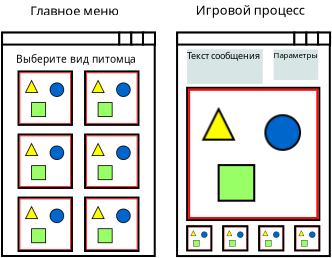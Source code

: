 <?xml version="1.0" encoding="UTF-8"?>
<dia:diagram xmlns:dia="http://www.lysator.liu.se/~alla/dia/">
  <dia:layer name="Фон" visible="true" active="true">
    <dia:object type="Standard - Box" version="0" id="O0">
      <dia:attribute name="obj_pos">
        <dia:point val="0.192,3.383"/>
      </dia:attribute>
      <dia:attribute name="obj_bb">
        <dia:rectangle val="0.142,3.333;7.878,14.595"/>
      </dia:attribute>
      <dia:attribute name="elem_corner">
        <dia:point val="0.192,3.383"/>
      </dia:attribute>
      <dia:attribute name="elem_width">
        <dia:real val="7.637"/>
      </dia:attribute>
      <dia:attribute name="elem_height">
        <dia:real val="11.162"/>
      </dia:attribute>
      <dia:attribute name="show_background">
        <dia:boolean val="true"/>
      </dia:attribute>
    </dia:object>
    <dia:group>
      <dia:object type="Standard - Box" version="0" id="O1">
        <dia:attribute name="obj_pos">
          <dia:point val="0.196,3.372"/>
        </dia:attribute>
        <dia:attribute name="obj_bb">
          <dia:rectangle val="0.146,3.322;6.111,4.024"/>
        </dia:attribute>
        <dia:attribute name="elem_corner">
          <dia:point val="0.196,3.372"/>
        </dia:attribute>
        <dia:attribute name="elem_width">
          <dia:real val="5.864"/>
        </dia:attribute>
        <dia:attribute name="elem_height">
          <dia:real val="0.602"/>
        </dia:attribute>
        <dia:attribute name="show_background">
          <dia:boolean val="true"/>
        </dia:attribute>
      </dia:object>
      <dia:object type="Standard - Box" version="0" id="O2">
        <dia:attribute name="obj_pos">
          <dia:point val="6.056,3.371"/>
        </dia:attribute>
        <dia:attribute name="obj_bb">
          <dia:rectangle val="6.006,3.321;6.708,4.024"/>
        </dia:attribute>
        <dia:attribute name="elem_corner">
          <dia:point val="6.056,3.371"/>
        </dia:attribute>
        <dia:attribute name="elem_width">
          <dia:real val="0.602"/>
        </dia:attribute>
        <dia:attribute name="elem_height">
          <dia:real val="0.603"/>
        </dia:attribute>
        <dia:attribute name="border_width">
          <dia:real val="0.1"/>
        </dia:attribute>
        <dia:attribute name="show_background">
          <dia:boolean val="true"/>
        </dia:attribute>
      </dia:object>
      <dia:object type="Standard - Box" version="0" id="O3">
        <dia:attribute name="obj_pos">
          <dia:point val="6.657,3.371"/>
        </dia:attribute>
        <dia:attribute name="obj_bb">
          <dia:rectangle val="6.607,3.321;7.309,4.024"/>
        </dia:attribute>
        <dia:attribute name="elem_corner">
          <dia:point val="6.657,3.371"/>
        </dia:attribute>
        <dia:attribute name="elem_width">
          <dia:real val="0.602"/>
        </dia:attribute>
        <dia:attribute name="elem_height">
          <dia:real val="0.603"/>
        </dia:attribute>
        <dia:attribute name="border_width">
          <dia:real val="0.1"/>
        </dia:attribute>
        <dia:attribute name="show_background">
          <dia:boolean val="true"/>
        </dia:attribute>
      </dia:object>
      <dia:object type="Standard - Box" version="0" id="O4">
        <dia:attribute name="obj_pos">
          <dia:point val="7.24,3.371"/>
        </dia:attribute>
        <dia:attribute name="obj_bb">
          <dia:rectangle val="7.19,3.321;7.892,4.024"/>
        </dia:attribute>
        <dia:attribute name="elem_corner">
          <dia:point val="7.24,3.371"/>
        </dia:attribute>
        <dia:attribute name="elem_width">
          <dia:real val="0.602"/>
        </dia:attribute>
        <dia:attribute name="elem_height">
          <dia:real val="0.603"/>
        </dia:attribute>
        <dia:attribute name="border_width">
          <dia:real val="0.1"/>
        </dia:attribute>
        <dia:attribute name="show_background">
          <dia:boolean val="true"/>
        </dia:attribute>
      </dia:object>
    </dia:group>
    <dia:object type="Standard - Text" version="1" id="O5">
      <dia:attribute name="obj_pos">
        <dia:point val="1.61,2.517"/>
      </dia:attribute>
      <dia:attribute name="obj_bb">
        <dia:rectangle val="1.61,1.922;6.423,2.667"/>
      </dia:attribute>
      <dia:attribute name="text">
        <dia:composite type="text">
          <dia:attribute name="string">
            <dia:string>#Главное меню#</dia:string>
          </dia:attribute>
          <dia:attribute name="font">
            <dia:font family="sans" style="0" name="Helvetica"/>
          </dia:attribute>
          <dia:attribute name="height">
            <dia:real val="0.8"/>
          </dia:attribute>
          <dia:attribute name="pos">
            <dia:point val="1.61,2.517"/>
          </dia:attribute>
          <dia:attribute name="color">
            <dia:color val="#000000"/>
          </dia:attribute>
          <dia:attribute name="alignment">
            <dia:enum val="0"/>
          </dia:attribute>
        </dia:composite>
      </dia:attribute>
      <dia:attribute name="valign">
        <dia:enum val="3"/>
      </dia:attribute>
    </dia:object>
    <dia:object type="Standard - Text" version="1" id="O6">
      <dia:attribute name="obj_pos">
        <dia:point val="4.01,8.964"/>
      </dia:attribute>
      <dia:attribute name="obj_bb">
        <dia:rectangle val="4.01,8.369;4.01,9.114"/>
      </dia:attribute>
      <dia:attribute name="text">
        <dia:composite type="text">
          <dia:attribute name="string">
            <dia:string>##</dia:string>
          </dia:attribute>
          <dia:attribute name="font">
            <dia:font family="sans" style="0" name="Helvetica"/>
          </dia:attribute>
          <dia:attribute name="height">
            <dia:real val="0.8"/>
          </dia:attribute>
          <dia:attribute name="pos">
            <dia:point val="4.01,8.964"/>
          </dia:attribute>
          <dia:attribute name="color">
            <dia:color val="#000000"/>
          </dia:attribute>
          <dia:attribute name="alignment">
            <dia:enum val="0"/>
          </dia:attribute>
        </dia:composite>
      </dia:attribute>
      <dia:attribute name="valign">
        <dia:enum val="3"/>
      </dia:attribute>
      <dia:connections>
        <dia:connection handle="0" to="O0" connection="8"/>
      </dia:connections>
    </dia:object>
    <dia:object type="Standard - Text" version="1" id="O7">
      <dia:attribute name="obj_pos">
        <dia:point val="0.896,4.879"/>
      </dia:attribute>
      <dia:attribute name="obj_bb">
        <dia:rectangle val="0.896,4.409;7.124,4.999"/>
      </dia:attribute>
      <dia:attribute name="text">
        <dia:composite type="text">
          <dia:attribute name="string">
            <dia:string>#Выберите вид питомца#</dia:string>
          </dia:attribute>
          <dia:attribute name="font">
            <dia:font family="sans" style="0" name="Helvetica"/>
          </dia:attribute>
          <dia:attribute name="height">
            <dia:real val="0.635"/>
          </dia:attribute>
          <dia:attribute name="pos">
            <dia:point val="0.896,4.879"/>
          </dia:attribute>
          <dia:attribute name="color">
            <dia:color val="#000000"/>
          </dia:attribute>
          <dia:attribute name="alignment">
            <dia:enum val="0"/>
          </dia:attribute>
        </dia:composite>
      </dia:attribute>
      <dia:attribute name="valign">
        <dia:enum val="3"/>
      </dia:attribute>
    </dia:object>
    <dia:object type="Standard - Box" version="0" id="O8">
      <dia:attribute name="obj_pos">
        <dia:point val="8.945,3.383"/>
      </dia:attribute>
      <dia:attribute name="obj_bb">
        <dia:rectangle val="8.896,3.333;16.632,14.598"/>
      </dia:attribute>
      <dia:attribute name="elem_corner">
        <dia:point val="8.945,3.383"/>
      </dia:attribute>
      <dia:attribute name="elem_width">
        <dia:real val="7.637"/>
      </dia:attribute>
      <dia:attribute name="elem_height">
        <dia:real val="11.165"/>
      </dia:attribute>
      <dia:attribute name="show_background">
        <dia:boolean val="true"/>
      </dia:attribute>
    </dia:object>
    <dia:group>
      <dia:object type="Standard - Box" version="0" id="O9">
        <dia:attribute name="obj_pos">
          <dia:point val="8.95,3.372"/>
        </dia:attribute>
        <dia:attribute name="obj_bb">
          <dia:rectangle val="8.9,3.322;14.865,4.024"/>
        </dia:attribute>
        <dia:attribute name="elem_corner">
          <dia:point val="8.95,3.372"/>
        </dia:attribute>
        <dia:attribute name="elem_width">
          <dia:real val="5.864"/>
        </dia:attribute>
        <dia:attribute name="elem_height">
          <dia:real val="0.602"/>
        </dia:attribute>
        <dia:attribute name="show_background">
          <dia:boolean val="true"/>
        </dia:attribute>
      </dia:object>
      <dia:object type="Standard - Box" version="0" id="O10">
        <dia:attribute name="obj_pos">
          <dia:point val="14.809,3.371"/>
        </dia:attribute>
        <dia:attribute name="obj_bb">
          <dia:rectangle val="14.759,3.321;15.461,4.024"/>
        </dia:attribute>
        <dia:attribute name="elem_corner">
          <dia:point val="14.809,3.371"/>
        </dia:attribute>
        <dia:attribute name="elem_width">
          <dia:real val="0.602"/>
        </dia:attribute>
        <dia:attribute name="elem_height">
          <dia:real val="0.603"/>
        </dia:attribute>
        <dia:attribute name="border_width">
          <dia:real val="0.1"/>
        </dia:attribute>
        <dia:attribute name="show_background">
          <dia:boolean val="true"/>
        </dia:attribute>
      </dia:object>
      <dia:object type="Standard - Box" version="0" id="O11">
        <dia:attribute name="obj_pos">
          <dia:point val="15.411,3.371"/>
        </dia:attribute>
        <dia:attribute name="obj_bb">
          <dia:rectangle val="15.361,3.321;16.063,4.024"/>
        </dia:attribute>
        <dia:attribute name="elem_corner">
          <dia:point val="15.411,3.371"/>
        </dia:attribute>
        <dia:attribute name="elem_width">
          <dia:real val="0.602"/>
        </dia:attribute>
        <dia:attribute name="elem_height">
          <dia:real val="0.603"/>
        </dia:attribute>
        <dia:attribute name="border_width">
          <dia:real val="0.1"/>
        </dia:attribute>
        <dia:attribute name="show_background">
          <dia:boolean val="true"/>
        </dia:attribute>
      </dia:object>
      <dia:object type="Standard - Box" version="0" id="O12">
        <dia:attribute name="obj_pos">
          <dia:point val="15.994,3.371"/>
        </dia:attribute>
        <dia:attribute name="obj_bb">
          <dia:rectangle val="15.944,3.321;16.645,4.024"/>
        </dia:attribute>
        <dia:attribute name="elem_corner">
          <dia:point val="15.994,3.371"/>
        </dia:attribute>
        <dia:attribute name="elem_width">
          <dia:real val="0.602"/>
        </dia:attribute>
        <dia:attribute name="elem_height">
          <dia:real val="0.603"/>
        </dia:attribute>
        <dia:attribute name="border_width">
          <dia:real val="0.1"/>
        </dia:attribute>
        <dia:attribute name="show_background">
          <dia:boolean val="true"/>
        </dia:attribute>
      </dia:object>
    </dia:group>
    <dia:object type="Standard - Text" version="1" id="O13">
      <dia:attribute name="obj_pos">
        <dia:point val="9.882,2.48"/>
      </dia:attribute>
      <dia:attribute name="obj_bb">
        <dia:rectangle val="9.882,1.885;15.64,2.63"/>
      </dia:attribute>
      <dia:attribute name="text">
        <dia:composite type="text">
          <dia:attribute name="string">
            <dia:string>#Игровой процесс#</dia:string>
          </dia:attribute>
          <dia:attribute name="font">
            <dia:font family="sans" style="0" name="Helvetica"/>
          </dia:attribute>
          <dia:attribute name="height">
            <dia:real val="0.8"/>
          </dia:attribute>
          <dia:attribute name="pos">
            <dia:point val="9.882,2.48"/>
          </dia:attribute>
          <dia:attribute name="color">
            <dia:color val="#000000"/>
          </dia:attribute>
          <dia:attribute name="alignment">
            <dia:enum val="0"/>
          </dia:attribute>
        </dia:composite>
      </dia:attribute>
      <dia:attribute name="valign">
        <dia:enum val="3"/>
      </dia:attribute>
    </dia:object>
    <dia:object type="Standard - Image" version="0" id="O14">
      <dia:attribute name="obj_pos">
        <dia:point val="4.394,5.366"/>
      </dia:attribute>
      <dia:attribute name="obj_bb">
        <dia:rectangle val="4.344,5.316;7.015,7.988"/>
      </dia:attribute>
      <dia:attribute name="elem_corner">
        <dia:point val="4.394,5.366"/>
      </dia:attribute>
      <dia:attribute name="elem_width">
        <dia:real val="2.572"/>
      </dia:attribute>
      <dia:attribute name="elem_height">
        <dia:real val="2.572"/>
      </dia:attribute>
      <dia:attribute name="draw_border">
        <dia:boolean val="true"/>
      </dia:attribute>
      <dia:attribute name="keep_aspect">
        <dia:boolean val="true"/>
      </dia:attribute>
      <dia:attribute name="file">
        <dia:string>#C:\Users\Геннадий\Documents\_TOP\328\projects\2\_ref\data\images\dog.png#</dia:string>
      </dia:attribute>
    </dia:object>
    <dia:object type="Standard - Image" version="0" id="O15">
      <dia:attribute name="obj_pos">
        <dia:point val="4.394,8.52"/>
      </dia:attribute>
      <dia:attribute name="obj_bb">
        <dia:rectangle val="4.344,8.47;7.015,11.142"/>
      </dia:attribute>
      <dia:attribute name="elem_corner">
        <dia:point val="4.394,8.52"/>
      </dia:attribute>
      <dia:attribute name="elem_width">
        <dia:real val="2.572"/>
      </dia:attribute>
      <dia:attribute name="elem_height">
        <dia:real val="2.572"/>
      </dia:attribute>
      <dia:attribute name="draw_border">
        <dia:boolean val="true"/>
      </dia:attribute>
      <dia:attribute name="keep_aspect">
        <dia:boolean val="true"/>
      </dia:attribute>
      <dia:attribute name="file">
        <dia:string>#C:\Users\Геннадий\Documents\_TOP\328\projects\2\_ref\data\images\no_action.png#</dia:string>
      </dia:attribute>
    </dia:object>
    <dia:object type="Standard - Image" version="0" id="O16">
      <dia:attribute name="obj_pos">
        <dia:point val="4.394,11.673"/>
      </dia:attribute>
      <dia:attribute name="obj_bb">
        <dia:rectangle val="4.344,11.623;7.015,14.295"/>
      </dia:attribute>
      <dia:attribute name="elem_corner">
        <dia:point val="4.394,11.673"/>
      </dia:attribute>
      <dia:attribute name="elem_width">
        <dia:real val="2.572"/>
      </dia:attribute>
      <dia:attribute name="elem_height">
        <dia:real val="2.572"/>
      </dia:attribute>
      <dia:attribute name="draw_border">
        <dia:boolean val="true"/>
      </dia:attribute>
      <dia:attribute name="keep_aspect">
        <dia:boolean val="true"/>
      </dia:attribute>
      <dia:attribute name="file">
        <dia:string>#C:\Users\Геннадий\Documents\_TOP\328\projects\2\_ref\data\images\no_action.png#</dia:string>
      </dia:attribute>
    </dia:object>
    <dia:object type="Standard - Image" version="0" id="O17">
      <dia:attribute name="obj_pos">
        <dia:point val="1.068,5.366"/>
      </dia:attribute>
      <dia:attribute name="obj_bb">
        <dia:rectangle val="1.018,5.316;3.69,7.988"/>
      </dia:attribute>
      <dia:attribute name="elem_corner">
        <dia:point val="1.068,5.366"/>
      </dia:attribute>
      <dia:attribute name="elem_width">
        <dia:real val="2.572"/>
      </dia:attribute>
      <dia:attribute name="elem_height">
        <dia:real val="2.572"/>
      </dia:attribute>
      <dia:attribute name="draw_border">
        <dia:boolean val="true"/>
      </dia:attribute>
      <dia:attribute name="keep_aspect">
        <dia:boolean val="true"/>
      </dia:attribute>
      <dia:attribute name="file">
        <dia:string>#C:\Users\Геннадий\Documents\_TOP\328\projects\2\_ref\data\images\cat.png#</dia:string>
      </dia:attribute>
    </dia:object>
    <dia:object type="Standard - Image" version="0" id="O18">
      <dia:attribute name="obj_pos">
        <dia:point val="1.068,8.52"/>
      </dia:attribute>
      <dia:attribute name="obj_bb">
        <dia:rectangle val="1.018,8.47;3.69,11.142"/>
      </dia:attribute>
      <dia:attribute name="elem_corner">
        <dia:point val="1.068,8.52"/>
      </dia:attribute>
      <dia:attribute name="elem_width">
        <dia:real val="2.572"/>
      </dia:attribute>
      <dia:attribute name="elem_height">
        <dia:real val="2.572"/>
      </dia:attribute>
      <dia:attribute name="draw_border">
        <dia:boolean val="true"/>
      </dia:attribute>
      <dia:attribute name="keep_aspect">
        <dia:boolean val="true"/>
      </dia:attribute>
      <dia:attribute name="file">
        <dia:string>#C:\Users\Геннадий\Documents\_TOP\328\projects\2\_ref\data\images\mouse.png#</dia:string>
      </dia:attribute>
    </dia:object>
    <dia:object type="Standard - Image" version="0" id="O19">
      <dia:attribute name="obj_pos">
        <dia:point val="1.068,11.673"/>
      </dia:attribute>
      <dia:attribute name="obj_bb">
        <dia:rectangle val="1.018,11.623;3.69,14.295"/>
      </dia:attribute>
      <dia:attribute name="elem_corner">
        <dia:point val="1.068,11.673"/>
      </dia:attribute>
      <dia:attribute name="elem_width">
        <dia:real val="2.572"/>
      </dia:attribute>
      <dia:attribute name="elem_height">
        <dia:real val="2.572"/>
      </dia:attribute>
      <dia:attribute name="draw_border">
        <dia:boolean val="true"/>
      </dia:attribute>
      <dia:attribute name="keep_aspect">
        <dia:boolean val="true"/>
      </dia:attribute>
      <dia:attribute name="file">
        <dia:string>#C:\Users\Геннадий\Documents\_TOP\328\projects\2\_ref\data\images\no_action.png#</dia:string>
      </dia:attribute>
    </dia:object>
    <dia:object type="Standard - Image" version="0" id="O20">
      <dia:attribute name="obj_pos">
        <dia:point val="9.497,6.184"/>
      </dia:attribute>
      <dia:attribute name="obj_bb">
        <dia:rectangle val="9.447,6.134;16.06,12.747"/>
      </dia:attribute>
      <dia:attribute name="elem_corner">
        <dia:point val="9.497,6.184"/>
      </dia:attribute>
      <dia:attribute name="elem_width">
        <dia:real val="6.512"/>
      </dia:attribute>
      <dia:attribute name="elem_height">
        <dia:real val="6.512"/>
      </dia:attribute>
      <dia:attribute name="draw_border">
        <dia:boolean val="true"/>
      </dia:attribute>
      <dia:attribute name="keep_aspect">
        <dia:boolean val="true"/>
      </dia:attribute>
      <dia:attribute name="file">
        <dia:string>#C:\Users\Геннадий\Documents\_TOP\328\projects\2\_ref\data\images\cat.png#</dia:string>
      </dia:attribute>
    </dia:object>
    <dia:object type="Standard - Text" version="1" id="O21">
      <dia:attribute name="obj_pos">
        <dia:point val="9.447,4.691"/>
      </dia:attribute>
      <dia:attribute name="obj_bb">
        <dia:rectangle val="9.447,4.271;13.577,5.927"/>
      </dia:attribute>
      <dia:attribute name="text">
        <dia:composite type="text">
          <dia:attribute name="string">
            <dia:string>#Текст сообщения

#</dia:string>
          </dia:attribute>
          <dia:attribute name="font">
            <dia:font family="sans" style="0" name="Helvetica"/>
          </dia:attribute>
          <dia:attribute name="height">
            <dia:real val="0.564"/>
          </dia:attribute>
          <dia:attribute name="pos">
            <dia:point val="9.447,4.691"/>
          </dia:attribute>
          <dia:attribute name="color">
            <dia:color val="#000000"/>
          </dia:attribute>
          <dia:attribute name="alignment">
            <dia:enum val="0"/>
          </dia:attribute>
        </dia:composite>
      </dia:attribute>
      <dia:attribute name="valign">
        <dia:enum val="3"/>
      </dia:attribute>
      <dia:attribute name="fill_color">
        <dia:color val="#d8e5e5"/>
      </dia:attribute>
      <dia:attribute name="show_background">
        <dia:boolean val="true"/>
      </dia:attribute>
    </dia:object>
    <dia:object type="Standard - Text" version="1" id="O22">
      <dia:attribute name="obj_pos">
        <dia:point val="13.771,4.638"/>
      </dia:attribute>
      <dia:attribute name="obj_bb">
        <dia:rectangle val="13.771,4.271;16.134,5.719"/>
      </dia:attribute>
      <dia:attribute name="text">
        <dia:composite type="text">
          <dia:attribute name="string">
            <dia:string>#Параметры

#</dia:string>
          </dia:attribute>
          <dia:attribute name="font">
            <dia:font family="sans" style="0" name="Helvetica"/>
          </dia:attribute>
          <dia:attribute name="height">
            <dia:real val="0.494"/>
          </dia:attribute>
          <dia:attribute name="pos">
            <dia:point val="13.771,4.638"/>
          </dia:attribute>
          <dia:attribute name="color">
            <dia:color val="#000000"/>
          </dia:attribute>
          <dia:attribute name="alignment">
            <dia:enum val="0"/>
          </dia:attribute>
        </dia:composite>
      </dia:attribute>
      <dia:attribute name="valign">
        <dia:enum val="3"/>
      </dia:attribute>
      <dia:attribute name="fill_color">
        <dia:color val="#d8e5e5"/>
      </dia:attribute>
      <dia:attribute name="show_background">
        <dia:boolean val="true"/>
      </dia:attribute>
    </dia:object>
    <dia:object type="Standard - Image" version="0" id="O23">
      <dia:attribute name="obj_pos">
        <dia:point val="9.497,13.104"/>
      </dia:attribute>
      <dia:attribute name="obj_bb">
        <dia:rectangle val="9.447,13.055;10.661,14.268"/>
      </dia:attribute>
      <dia:attribute name="elem_corner">
        <dia:point val="9.497,13.104"/>
      </dia:attribute>
      <dia:attribute name="elem_width">
        <dia:real val="1.114"/>
      </dia:attribute>
      <dia:attribute name="elem_height">
        <dia:real val="1.114"/>
      </dia:attribute>
      <dia:attribute name="draw_border">
        <dia:boolean val="true"/>
      </dia:attribute>
      <dia:attribute name="keep_aspect">
        <dia:boolean val="true"/>
      </dia:attribute>
      <dia:attribute name="file">
        <dia:string>#C:\Users\Геннадий\Documents\_TOP\328\projects\2\_ref\data\images\btn1.png#</dia:string>
      </dia:attribute>
    </dia:object>
    <dia:object type="Standard - Image" version="0" id="O24">
      <dia:attribute name="obj_pos">
        <dia:point val="11.297,13.104"/>
      </dia:attribute>
      <dia:attribute name="obj_bb">
        <dia:rectangle val="11.247,13.055;12.461,14.268"/>
      </dia:attribute>
      <dia:attribute name="elem_corner">
        <dia:point val="11.297,13.104"/>
      </dia:attribute>
      <dia:attribute name="elem_width">
        <dia:real val="1.114"/>
      </dia:attribute>
      <dia:attribute name="elem_height">
        <dia:real val="1.114"/>
      </dia:attribute>
      <dia:attribute name="draw_border">
        <dia:boolean val="true"/>
      </dia:attribute>
      <dia:attribute name="keep_aspect">
        <dia:boolean val="true"/>
      </dia:attribute>
      <dia:attribute name="file">
        <dia:string>#C:\Users\Геннадий\Documents\_TOP\328\projects\2\_ref\data\images\btn2.png#</dia:string>
      </dia:attribute>
    </dia:object>
    <dia:object type="Standard - Image" version="0" id="O25">
      <dia:attribute name="obj_pos">
        <dia:point val="13.096,13.104"/>
      </dia:attribute>
      <dia:attribute name="obj_bb">
        <dia:rectangle val="13.046,13.055;14.26,14.268"/>
      </dia:attribute>
      <dia:attribute name="elem_corner">
        <dia:point val="13.096,13.104"/>
      </dia:attribute>
      <dia:attribute name="elem_width">
        <dia:real val="1.114"/>
      </dia:attribute>
      <dia:attribute name="elem_height">
        <dia:real val="1.114"/>
      </dia:attribute>
      <dia:attribute name="draw_border">
        <dia:boolean val="true"/>
      </dia:attribute>
      <dia:attribute name="keep_aspect">
        <dia:boolean val="true"/>
      </dia:attribute>
      <dia:attribute name="file">
        <dia:string>#C:\Users\Геннадий\Documents\_TOP\328\projects\2\_ref\data\images\btn3.png#</dia:string>
      </dia:attribute>
    </dia:object>
    <dia:object type="Standard - Image" version="0" id="O26">
      <dia:attribute name="obj_pos">
        <dia:point val="14.896,13.104"/>
      </dia:attribute>
      <dia:attribute name="obj_bb">
        <dia:rectangle val="14.846,13.055;16.06,14.268"/>
      </dia:attribute>
      <dia:attribute name="elem_corner">
        <dia:point val="14.896,13.104"/>
      </dia:attribute>
      <dia:attribute name="elem_width">
        <dia:real val="1.114"/>
      </dia:attribute>
      <dia:attribute name="elem_height">
        <dia:real val="1.114"/>
      </dia:attribute>
      <dia:attribute name="draw_border">
        <dia:boolean val="true"/>
      </dia:attribute>
      <dia:attribute name="keep_aspect">
        <dia:boolean val="true"/>
      </dia:attribute>
      <dia:attribute name="file">
        <dia:string>#C:\Users\Геннадий\Documents\_TOP\328\projects\2\_ref\data\images\no_action.png#</dia:string>
      </dia:attribute>
    </dia:object>
  </dia:layer>
</dia:diagram>
